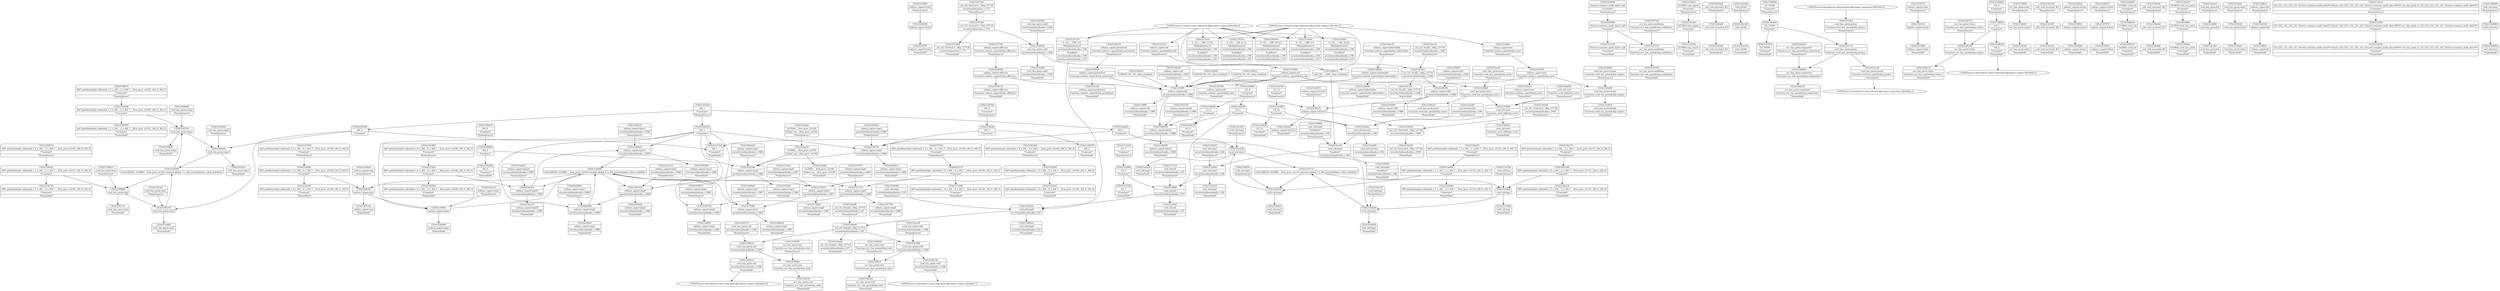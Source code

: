 digraph {
	CE0x5142590 [shape=record,shape=Mrecord,label="{CE0x5142590|selinux_capset:if.end}"]
	CE0x5168b70 [shape=record,shape=Mrecord,label="{CE0x5168b70|i64*_getelementptr_inbounds_(_2_x_i64_,_2_x_i64_*___llvm_gcov_ctr141,_i64_0,_i64_1)|*Constant*|*SummSource*}"]
	CE0x5167090 [shape=record,shape=Mrecord,label="{CE0x5167090|%struct.common_audit_data*_null|*Constant*|*SummSource*}"]
	CE0x5153220 [shape=record,shape=Mrecord,label="{CE0x5153220|i32_1|*Constant*|*SummSource*}"]
	CE0x5144c50 [shape=record,shape=Mrecord,label="{CE0x5144c50|i32_0|*Constant*|*SummSink*}"]
	CE0x516b840 [shape=record,shape=Mrecord,label="{CE0x516b840|i32_0|*Constant*}"]
	CE0x5140d10 [shape=record,shape=Mrecord,label="{CE0x5140d10|i64_0|*Constant*|*SummSource*}"]
	CE0x5152620 [shape=record,shape=Mrecord,label="{CE0x5152620|GLOBAL:cap_capset|*Constant*|*SummSink*}"]
	CE0x5166040 [shape=record,shape=Mrecord,label="{CE0x5166040|selinux_capset:effective|Function::selinux_capset&Arg::effective::}"]
	CE0x515ec00 [shape=record,shape=Mrecord,label="{CE0x515ec00|cred_has_perm:actor|Function::cred_has_perm&Arg::actor::|*SummSource*}"]
	"CONST[source:0(mediator),value:2(dynamic)][purpose:{object}][SnkIdx:1]"
	CE0x51663a0 [shape=record,shape=Mrecord,label="{CE0x51663a0|_call_void_mcount()_#3|*SummSource*}"]
	CE0x516a140 [shape=record,shape=Mrecord,label="{CE0x516a140|cred_sid:bb}"]
	CE0x51614a0 [shape=record,shape=Mrecord,label="{CE0x51614a0|selinux_capset:tmp4|security/selinux/hooks.c,1986|*SummSink*}"]
	CE0x5169e90 [shape=record,shape=Mrecord,label="{CE0x5169e90|i32_16384|*Constant*|*SummSource*}"]
	CE0x5145430 [shape=record,shape=Mrecord,label="{CE0x5145430|selinux_capset:entry}"]
	CE0x5168a10 [shape=record,shape=Mrecord,label="{CE0x5168a10|128:_i8*,_:_CRE:_elem_0:default:}"]
	CE0x5149000 [shape=record,shape=Mrecord,label="{CE0x5149000|%struct.common_audit_data*_null|*Constant*}"]
	CE0x70b3a50 [shape=record,shape=Mrecord,label="{CE0x70b3a50|selinux_capset:tmp3|security/selinux/hooks.c,1986|*SummSource*}"]
	CE0x5138cb0 [shape=record,shape=Mrecord,label="{CE0x5138cb0|i64_2|*Constant*}"]
	CE0x5166e50 [shape=record,shape=Mrecord,label="{CE0x5166e50|avc_has_perm:requested|Function::avc_has_perm&Arg::requested::|*SummSink*}"]
	CE0x5161cf0 [shape=record,shape=Mrecord,label="{CE0x5161cf0|_ret_i32_%call2,_!dbg_!27719|security/selinux/hooks.c,1508|*SummSink*}"]
	CE0x5147100 [shape=record,shape=Mrecord,label="{CE0x5147100|selinux_capset:effective|Function::selinux_capset&Arg::effective::|*SummSource*}"]
	CE0x514a5e0 [shape=record,shape=Mrecord,label="{CE0x514a5e0|selinux_capset:tmp11|security/selinux/hooks.c,1990}"]
	CE0x514a0c0 [shape=record,shape=Mrecord,label="{CE0x514a0c0|i32_16384|*Constant*}"]
	CE0x51451d0 [shape=record,shape=Mrecord,label="{CE0x51451d0|selinux_capset:tmp|*SummSink*}"]
	CE0x5144230 [shape=record,shape=Mrecord,label="{CE0x5144230|selinux_capset:tmp1|*SummSource*}"]
	CE0x514ccd0 [shape=record,shape=Mrecord,label="{CE0x514ccd0|cred_has_perm:call1|security/selinux/hooks.c,1506|*SummSource*}"]
	CE0x5169710 [shape=record,shape=Mrecord,label="{CE0x5169710|selinux_capset:effective|Function::selinux_capset&Arg::effective::|*SummSink*}"]
	CE0x5146760 [shape=record,shape=Mrecord,label="{CE0x5146760|i64_2|*Constant*|*SummSource*}"]
	CE0x5149210 [shape=record,shape=Mrecord,label="{CE0x5149210|avc_has_perm:tclass|Function::avc_has_perm&Arg::tclass::|*SummSink*}"]
	CE0x5185170 [shape=record,shape=Mrecord,label="{CE0x5185170|cred_has_perm:tmp|*SummSink*}"]
	CE0x5149460 [shape=record,shape=Mrecord,label="{CE0x5149460|avc_has_perm:requested|Function::avc_has_perm&Arg::requested::}"]
	CE0x515d760 [shape=record,shape=Mrecord,label="{CE0x515d760|avc_has_perm:entry|*SummSink*}"]
	CE0x5146970 [shape=record,shape=Mrecord,label="{CE0x5146970|i64_2|*Constant*|*SummSink*}"]
	CE0x514ea90 [shape=record,shape=Mrecord,label="{CE0x514ea90|cred_sid:security|security/selinux/hooks.c,196|*SummSource*}"]
	CE0x5152e20 [shape=record,shape=Mrecord,label="{CE0x5152e20|cred_sid:tmp5|security/selinux/hooks.c,196|*SummSink*}"]
	CE0x5167250 [shape=record,shape=Mrecord,label="{CE0x5167250|avc_has_perm:auditdata|Function::avc_has_perm&Arg::auditdata::|*SummSink*}"]
	CE0x5164b80 [shape=record,shape=Mrecord,label="{CE0x5164b80|cred_has_perm:tmp2|*SummSource*}"]
	CE0x514c580 [shape=record,shape=Mrecord,label="{CE0x514c580|_call_void_mcount()_#3}"]
	CE0x5157fa0 [shape=record,shape=Mrecord,label="{CE0x5157fa0|i64*_getelementptr_inbounds_(_6_x_i64_,_6_x_i64_*___llvm_gcov_ctr140,_i64_0,_i64_5)|*Constant*}"]
	CE0x514a3e0 [shape=record,shape=Mrecord,label="{CE0x514a3e0|selinux_capset:tmp10|security/selinux/hooks.c,1990}"]
	CE0x514bf50 [shape=record,shape=Mrecord,label="{CE0x514bf50|cred_sid:tmp2|*SummSource*}"]
	CE0x5145bb0 [shape=record,shape=Mrecord,label="{CE0x5145bb0|selinux_capset:return|*SummSink*}"]
	CE0x515cdd0 [shape=record,shape=Mrecord,label="{CE0x515cdd0|cred_has_perm:call2|security/selinux/hooks.c,1508|*SummSink*}"]
	CE0x5185200 [shape=record,shape=Mrecord,label="{CE0x5185200|i64_1|*Constant*}"]
	CE0x51471b0 [shape=record,shape=Mrecord,label="{CE0x51471b0|i64_1|*Constant*|*SummSink*}"]
	CE0x5155080 [shape=record,shape=Mrecord,label="{CE0x5155080|cred_sid:cred|Function::cred_sid&Arg::cred::}"]
	CE0x514e490 [shape=record,shape=Mrecord,label="{CE0x514e490|i32_22|*Constant*}"]
	CE0x514e3a0 [shape=record,shape=Mrecord,label="{CE0x514e3a0|_call_void_mcount()_#3|*SummSink*}"]
	CE0x514ba50 [shape=record,shape=Mrecord,label="{CE0x514ba50|i64*_getelementptr_inbounds_(_2_x_i64_,_2_x_i64_*___llvm_gcov_ctr131,_i64_0,_i64_1)|*Constant*|*SummSource*}"]
	CE0x5164c60 [shape=record,shape=Mrecord,label="{CE0x5164c60|cred_has_perm:tmp3}"]
	CE0x5145e70 [shape=record,shape=Mrecord,label="{CE0x5145e70|selinux_capset:permitted|Function::selinux_capset&Arg::permitted::|*SummSource*}"]
	CE0x5149db0 [shape=record,shape=Mrecord,label="{CE0x5149db0|cred_has_perm:actor|Function::cred_has_perm&Arg::actor::}"]
	CE0x515e780 [shape=record,shape=Mrecord,label="{CE0x515e780|cred_sid:tmp|*SummSource*}"]
	CE0x516b480 [shape=record,shape=Mrecord,label="{CE0x516b480|cred_sid:tmp6|security/selinux/hooks.c,197|*SummSource*}"]
	CE0x5152b60 [shape=record,shape=Mrecord,label="{CE0x5152b60|cred_sid:tmp5|security/selinux/hooks.c,196}"]
	CE0x51852e0 [shape=record,shape=Mrecord,label="{CE0x51852e0|cred_has_perm:tmp1|*SummSource*}"]
	CE0x5144f10 [shape=record,shape=Mrecord,label="{CE0x5144f10|selinux_capset:if.then|*SummSink*}"]
	CE0x5149170 [shape=record,shape=Mrecord,label="{CE0x5149170|avc_has_perm:tclass|Function::avc_has_perm&Arg::tclass::|*SummSource*}"]
	CE0x5166500 [shape=record,shape=Mrecord,label="{CE0x5166500|selinux_capset:tobool|security/selinux/hooks.c,1986}"]
	CE0x5147050 [shape=record,shape=Mrecord,label="{CE0x5147050|i64*_getelementptr_inbounds_(_6_x_i64_,_6_x_i64_*___llvm_gcov_ctr140,_i64_0,_i64_0)|*Constant*|*SummSource*}"]
	CE0x515d6f0 [shape=record,shape=Mrecord,label="{CE0x515d6f0|avc_has_perm:entry|*SummSource*}"]
	CE0x5144ba0 [shape=record,shape=Mrecord,label="{CE0x5144ba0|selinux_capset:tmp|*SummSource*}"]
	CE0x51608b0 [shape=record,shape=Mrecord,label="{CE0x51608b0|i64_0|*Constant*}"]
	CE0x5147870 [shape=record,shape=Mrecord,label="{CE0x5147870|selinux_capset:tmp8|security/selinux/hooks.c,1989|*SummSource*}"]
	CE0x5141cb0 [shape=record,shape=Mrecord,label="{CE0x5141cb0|selinux_capset:permitted|Function::selinux_capset&Arg::permitted::|*SummSink*}"]
	CE0x5160e50 [shape=record,shape=Mrecord,label="{CE0x5160e50|cred_has_perm:call|security/selinux/hooks.c,1506}"]
	CE0x516a340 [shape=record,shape=Mrecord,label="{CE0x516a340|cred_sid:bb|*SummSource*}"]
	CE0x516ac20 [shape=record,shape=Mrecord,label="{CE0x516ac20|cred_sid:tmp1|*SummSource*}"]
	CE0x516b620 [shape=record,shape=Mrecord,label="{CE0x516b620|cred_sid:tmp6|security/selinux/hooks.c,197|*SummSink*}"]
	CE0x514d050 [shape=record,shape=Mrecord,label="{CE0x514d050|cred_has_perm:call2|security/selinux/hooks.c,1508}"]
	CE0x5166450 [shape=record,shape=Mrecord,label="{CE0x5166450|i64_1|*Constant*}"]
	CE0x51644d0 [shape=record,shape=Mrecord,label="{CE0x51644d0|GLOBAL:cred_sid|*Constant*}"]
	CE0x514bee0 [shape=record,shape=Mrecord,label="{CE0x514bee0|cred_sid:tmp2}"]
	CE0x51458f0 [shape=record,shape=Mrecord,label="{CE0x51458f0|selinux_capset:call|security/selinux/hooks.c,1984}"]
	CE0x4a31130 [shape=record,shape=Mrecord,label="{CE0x4a31130|i64*_getelementptr_inbounds_(_6_x_i64_,_6_x_i64_*___llvm_gcov_ctr140,_i64_0,_i64_3)|*Constant*}"]
	CE0x5167a00 [shape=record,shape=Mrecord,label="{CE0x5167a00|i64*_getelementptr_inbounds_(_2_x_i64_,_2_x_i64_*___llvm_gcov_ctr131,_i64_0,_i64_0)|*Constant*}"]
	CE0x5144910 [shape=record,shape=Mrecord,label="{CE0x5144910|selinux_capset:if.then|*SummSource*}"]
	CE0x515f6e0 [shape=record,shape=Mrecord,label="{CE0x515f6e0|GLOBAL:cap_capset|*Constant*|*SummSource*}"]
	CE0x5150720 [shape=record,shape=Mrecord,label="{CE0x5150720|i64*_getelementptr_inbounds_(_2_x_i64_,_2_x_i64_*___llvm_gcov_ctr141,_i64_0,_i64_0)|*Constant*|*SummSink*}"]
	CE0x5153be0 [shape=record,shape=Mrecord,label="{CE0x5153be0|4:_i32,_:_CRE_0,4_|*MultipleSource*|security/selinux/hooks.c,196|*LoadInst*|security/selinux/hooks.c,196|security/selinux/hooks.c,197}"]
	CE0x5167100 [shape=record,shape=Mrecord,label="{CE0x5167100|%struct.common_audit_data*_null|*Constant*|*SummSink*}"]
	CE0x5160ae0 [shape=record,shape=Mrecord,label="{CE0x5160ae0|_call_void_mcount()_#3}"]
	CE0x514bb80 [shape=record,shape=Mrecord,label="{CE0x514bb80|i64*_getelementptr_inbounds_(_2_x_i64_,_2_x_i64_*___llvm_gcov_ctr131,_i64_0,_i64_1)|*Constant*|*SummSink*}"]
	CE0x517ad60 [shape=record,shape=Mrecord,label="{CE0x517ad60|cred_has_perm:tmp1|*SummSink*}"]
	CE0x5150a60 [shape=record,shape=Mrecord,label="{CE0x5150a60|GLOBAL:cred_has_perm|*Constant*|*SummSource*}"]
	CE0x5166ce0 [shape=record,shape=Mrecord,label="{CE0x5166ce0|avc_has_perm:requested|Function::avc_has_perm&Arg::requested::|*SummSource*}"]
	CE0x5168f50 [shape=record,shape=Mrecord,label="{CE0x5168f50|selinux_capset:tmp9|security/selinux/hooks.c,1989|*SummSink*}"]
	CE0x51523c0 [shape=record,shape=Mrecord,label="{CE0x51523c0|selinux_capset:old|Function::selinux_capset&Arg::old::|*SummSource*}"]
	CE0x5145120 [shape=record,shape=Mrecord,label="{CE0x5145120|selinux_capset:tobool|security/selinux/hooks.c,1986|*SummSource*}"]
	CE0x516afa0 [shape=record,shape=Mrecord,label="{CE0x516afa0|4:_i32,_:_CRE_16,20_|*MultipleSource*|security/selinux/hooks.c,196|*LoadInst*|security/selinux/hooks.c,196|security/selinux/hooks.c,197}"]
	CE0x5139660 [shape=record,shape=Mrecord,label="{CE0x5139660|selinux_capset:tmp1}"]
	CE0x5148bc0 [shape=record,shape=Mrecord,label="{CE0x5148bc0|i16_2|*Constant*}"]
	CE0x5164760 [shape=record,shape=Mrecord,label="{CE0x5164760|GLOBAL:cred_sid|*Constant*|*SummSink*}"]
	CE0x5145b00 [shape=record,shape=Mrecord,label="{CE0x5145b00|COLLAPSED:_GCMRE___llvm_gcov_ctr140_internal_global_6_x_i64_zeroinitializer:_elem_0:default:}"]
	CE0x5139150 [shape=record,shape=Mrecord,label="{CE0x5139150|selinux_capset:tmp2|security/selinux/hooks.c,1986}"]
	CE0x51456e0 [shape=record,shape=Mrecord,label="{CE0x51456e0|selinux_capset:return|*SummSource*}"]
	CE0x514fb60 [shape=record,shape=Mrecord,label="{CE0x514fb60|avc_has_perm:ssid|Function::avc_has_perm&Arg::ssid::|*SummSource*}"]
	CE0x51625d0 [shape=record,shape=Mrecord,label="{CE0x51625d0|selinux_capset:tmp3|security/selinux/hooks.c,1986}"]
	CE0x5139200 [shape=record,shape=Mrecord,label="{CE0x5139200|selinux_capset:tobool|security/selinux/hooks.c,1986|*SummSink*}"]
	CE0x514cdd0 [shape=record,shape=Mrecord,label="{CE0x514cdd0|cred_has_perm:call1|security/selinux/hooks.c,1506}"]
	CE0x514d3b0 [shape=record,shape=Mrecord,label="{CE0x514d3b0|cred_has_perm:call2|security/selinux/hooks.c,1508|*SummSource*}"]
	CE0x514a4e0 [shape=record,shape=Mrecord,label="{CE0x514a4e0|selinux_capset:tmp10|security/selinux/hooks.c,1990|*SummSource*}"]
	CE0x515f770 [shape=record,shape=Mrecord,label="{CE0x515f770|selinux_capset:entry|*SummSource*}"]
	CE0x51673d0 [shape=record,shape=Mrecord,label="{CE0x51673d0|_ret_i32_%retval.0,_!dbg_!27728|security/selinux/avc.c,775}"]
	CE0x5144a50 [shape=record,shape=Mrecord,label="{CE0x5144a50|VOIDTB_TE:_CE:_elem_0:default:}"]
	CE0x5160c90 [shape=record,shape=Mrecord,label="{CE0x5160c90|_call_void_mcount()_#3|*SummSource*}"]
	CE0x5147cc0 [shape=record,shape=Mrecord,label="{CE0x5147cc0|cred_has_perm:perms|Function::cred_has_perm&Arg::perms::}"]
	CE0x514eba0 [shape=record,shape=Mrecord,label="{CE0x514eba0|cred_sid:security|security/selinux/hooks.c,196}"]
	CE0x51620b0 [shape=record,shape=Mrecord,label="{CE0x51620b0|i64*_getelementptr_inbounds_(_6_x_i64_,_6_x_i64_*___llvm_gcov_ctr140,_i64_0,_i64_5)|*Constant*|*SummSink*}"]
	CE0x514c2d0 [shape=record,shape=Mrecord,label="{CE0x514c2d0|cred_sid:tmp3}"]
	CE0x5176f00 [shape=record,shape=Mrecord,label="{CE0x5176f00|cred_sid:sid|security/selinux/hooks.c,197}"]
	CE0x5146ef0 [shape=record,shape=Mrecord,label="{CE0x5146ef0|selinux_capset:tmp}"]
	CE0x51619c0 [shape=record,shape=Mrecord,label="{CE0x51619c0|cred_has_perm:perms|Function::cred_has_perm&Arg::perms::|*SummSource*}"]
	CE0x514ac30 [shape=record,shape=Mrecord,label="{CE0x514ac30|GLOBAL:__llvm_gcov_ctr140|Global_var:__llvm_gcov_ctr140}"]
	CE0x516ab40 [shape=record,shape=Mrecord,label="{CE0x516ab40|i64_1|*Constant*}"]
	CE0x514e0e0 [shape=record,shape=Mrecord,label="{CE0x514e0e0|cred_has_perm:bb|*SummSource*}"]
	CE0x51675e0 [shape=record,shape=Mrecord,label="{CE0x51675e0|avc_has_perm:auditdata|Function::avc_has_perm&Arg::auditdata::|*SummSource*}"]
	CE0x5182d50 [shape=record,shape=Mrecord,label="{CE0x5182d50|i64*_getelementptr_inbounds_(_6_x_i64_,_6_x_i64_*___llvm_gcov_ctr140,_i64_0,_i64_4)|*Constant*}"]
	CE0x516b2e0 [shape=record,shape=Mrecord,label="{CE0x516b2e0|cred_sid:tmp6|security/selinux/hooks.c,197}"]
	CE0x517f900 [shape=record,shape=Mrecord,label="{CE0x517f900|selinux_capset:tmp7|security/selinux/hooks.c,1987}"]
	CE0x5167570 [shape=record,shape=Mrecord,label="{CE0x5167570|avc_has_perm:auditdata|Function::avc_has_perm&Arg::auditdata::}"]
	CE0x515eb20 [shape=record,shape=Mrecord,label="{CE0x515eb20|cred_has_perm:entry|*SummSink*}"]
	CE0x514a370 [shape=record,shape=Mrecord,label="{CE0x514a370|selinux_capset:tmp10|security/selinux/hooks.c,1990|*SummSink*}"]
	CE0x515d460 [shape=record,shape=Mrecord,label="{CE0x515d460|avc_has_perm:entry}"]
	CE0x5164f20 [shape=record,shape=Mrecord,label="{CE0x5164f20|selinux_capset:call1|security/selinux/hooks.c,1989|*SummSource*}"]
	CE0x5160d90 [shape=record,shape=Mrecord,label="{CE0x5160d90|_call_void_mcount()_#3|*SummSink*}"]
	CE0x5156620 [shape=record,shape=Mrecord,label="{CE0x5156620|cred_has_perm:tmp|*SummSource*}"]
	CE0x5148a50 [shape=record,shape=Mrecord,label="{CE0x5148a50|avc_has_perm:tsid|Function::avc_has_perm&Arg::tsid::|*SummSink*}"]
	CE0x5147470 [shape=record,shape=Mrecord,label="{CE0x5147470|selinux_capset:if.then}"]
	CE0x5161c10 [shape=record,shape=Mrecord,label="{CE0x5161c10|_ret_i32_%call2,_!dbg_!27719|security/selinux/hooks.c,1508|*SummSource*}"]
	CE0x51452f0 [shape=record,shape=Mrecord,label="{CE0x51452f0|i64*_getelementptr_inbounds_(_6_x_i64_,_6_x_i64_*___llvm_gcov_ctr140,_i64_0,_i64_0)|*Constant*|*SummSink*}"]
	CE0x5179790 [shape=record,shape=Mrecord,label="{CE0x5179790|4:_i32,_:_CRE_8,12_|*MultipleSource*|security/selinux/hooks.c,196|*LoadInst*|security/selinux/hooks.c,196|security/selinux/hooks.c,197}"]
	CE0x5164370 [shape=record,shape=Mrecord,label="{CE0x5164370|cred_has_perm:call|security/selinux/hooks.c,1506|*SummSource*}"]
	CE0x514b930 [shape=record,shape=Mrecord,label="{CE0x514b930|cred_sid:tmp1|*SummSink*}"]
	"CONST[source:1(input),value:2(dynamic)][purpose:{subject}][SrcIdx:4]"
	CE0x5146fa0 [shape=record,shape=Mrecord,label="{CE0x5146fa0|selinux_capset:bb|*SummSink*}"]
	CE0x5146e40 [shape=record,shape=Mrecord,label="{CE0x5146e40|selinux_capset:call|security/selinux/hooks.c,1984|*SummSource*}"]
	CE0x5167820 [shape=record,shape=Mrecord,label="{CE0x5167820|_ret_i32_%retval.0,_!dbg_!27728|security/selinux/avc.c,775|*SummSink*}"]
	CE0x514ecd0 [shape=record,shape=Mrecord,label="{CE0x514ecd0|cred_sid:tmp4|*LoadInst*|security/selinux/hooks.c,196}"]
	CE0x514f200 [shape=record,shape=Mrecord,label="{CE0x514f200|cred_sid:tmp4|*LoadInst*|security/selinux/hooks.c,196|*SummSink*}"]
	CE0x516b920 [shape=record,shape=Mrecord,label="{CE0x516b920|cred_sid:cred|Function::cred_sid&Arg::cred::|*SummSource*}"]
	CE0x514b170 [shape=record,shape=Mrecord,label="{CE0x514b170|i64*_getelementptr_inbounds_(_2_x_i64_,_2_x_i64_*___llvm_gcov_ctr131,_i64_0,_i64_0)|*Constant*|*SummSource*}"]
	CE0x514bfc0 [shape=record,shape=Mrecord,label="{CE0x514bfc0|cred_sid:tmp2|*SummSink*}"]
	CE0x5163470 [shape=record,shape=Mrecord,label="{CE0x5163470|selinux_capset:retval.0|*SummSource*}"]
	CE0x5184010 [shape=record,shape=Mrecord,label="{CE0x5184010|i64*_getelementptr_inbounds_(_2_x_i64_,_2_x_i64_*___llvm_gcov_ctr141,_i64_0,_i64_0)|*Constant*|*SummSource*}"]
	CE0x514e780 [shape=record,shape=Mrecord,label="{CE0x514e780|i32_22|*Constant*|*SummSource*}"]
	CE0x5154230 [shape=record,shape=Mrecord,label="{CE0x5154230|_ret_i32_%retval.0,_!dbg_!27726|security/selinux/hooks.c,1990|*SummSink*}"]
	CE0x5157290 [shape=record,shape=Mrecord,label="{CE0x5157290|cred_sid:tmp|*SummSink*}"]
	CE0x51440d0 [shape=record,shape=Mrecord,label="{CE0x51440d0|selinux_capset:inheritable|Function::selinux_capset&Arg::inheritable::|*SummSink*}"]
	CE0x514fc00 [shape=record,shape=Mrecord,label="{CE0x514fc00|avc_has_perm:ssid|Function::avc_has_perm&Arg::ssid::|*SummSink*}"]
	CE0x516b140 [shape=record,shape=Mrecord,label="{CE0x516b140|4:_i32,_:_CRE_20,24_|*MultipleSource*|security/selinux/hooks.c,196|*LoadInst*|security/selinux/hooks.c,196|security/selinux/hooks.c,197}"]
	CE0x517d4e0 [shape=record,shape=Mrecord,label="{CE0x517d4e0|selinux_capset:tmp6|security/selinux/hooks.c,1987|*SummSink*}"]
	CE0x515d2f0 [shape=record,shape=Mrecord,label="{CE0x515d2f0|i32_(i32,_i32,_i16,_i32,_%struct.common_audit_data*)*_bitcast_(i32_(i32,_i32,_i16,_i32,_%struct.common_audit_data.495*)*_avc_has_perm_to_i32_(i32,_i32,_i16,_i32,_%struct.common_audit_data*)*)|*Constant*|*SummSink*}"]
	CE0x5153420 [shape=record,shape=Mrecord,label="{CE0x5153420|cred_sid:sid|security/selinux/hooks.c,197|*SummSink*}"]
	CE0x514df60 [shape=record,shape=Mrecord,label="{CE0x514df60|cred_has_perm:bb}"]
	CE0x51609c0 [shape=record,shape=Mrecord,label="{CE0x51609c0|selinux_capset:tmp2|security/selinux/hooks.c,1986|*SummSink*}"]
	CE0x51648d0 [shape=record,shape=Mrecord,label="{CE0x51648d0|cred_sid:entry|*SummSource*}"]
	CE0x5163090 [shape=record,shape=Mrecord,label="{CE0x5163090|selinux_capset:entry|*SummSink*}"]
	CE0x5162db0 [shape=record,shape=Mrecord,label="{CE0x5162db0|cred_has_perm:tmp3|*SummSource*}"]
	CE0x5149e90 [shape=record,shape=Mrecord,label="{CE0x5149e90|cred_has_perm:target|Function::cred_has_perm&Arg::target::}"]
	CE0x51809a0 [shape=record,shape=Mrecord,label="{CE0x51809a0|selinux_capset:tmp7|security/selinux/hooks.c,1987|*SummSource*}"]
	CE0x5148920 [shape=record,shape=Mrecord,label="{CE0x5148920|avc_has_perm:tsid|Function::avc_has_perm&Arg::tsid::|*SummSource*}"]
	CE0x514d130 [shape=record,shape=Mrecord,label="{CE0x514d130|cred_has_perm:call1|security/selinux/hooks.c,1506|*SummSink*}"]
	CE0x5162ae0 [shape=record,shape=Mrecord,label="{CE0x5162ae0|selinux_capset:retval.0|*SummSink*}"]
	CE0x5161f00 [shape=record,shape=Mrecord,label="{CE0x5161f00|i64*_getelementptr_inbounds_(_6_x_i64_,_6_x_i64_*___llvm_gcov_ctr140,_i64_0,_i64_5)|*Constant*|*SummSource*}"]
	CE0x5149100 [shape=record,shape=Mrecord,label="{CE0x5149100|avc_has_perm:tclass|Function::avc_has_perm&Arg::tclass::}"]
	CE0x5161430 [shape=record,shape=Mrecord,label="{CE0x5161430|selinux_capset:tmp4|security/selinux/hooks.c,1986}"]
	CE0x5169410 [shape=record,shape=Mrecord,label="{CE0x5169410|selinux_capset:tmp11|security/selinux/hooks.c,1990|*SummSource*}"]
	CE0x6ded6f0 [shape=record,shape=Mrecord,label="{CE0x6ded6f0|selinux_capset:tmp5|security/selinux/hooks.c,1986}"]
	CE0x51581e0 [shape=record,shape=Mrecord,label="{CE0x51581e0|selinux_capset:retval.0}"]
	CE0x51565b0 [shape=record,shape=Mrecord,label="{CE0x51565b0|COLLAPSED:_GCMRE___llvm_gcov_ctr141_internal_global_2_x_i64_zeroinitializer:_elem_0:default:}"]
	CE0x5145630 [shape=record,shape=Mrecord,label="{CE0x5145630|selinux_capset:permitted|Function::selinux_capset&Arg::permitted::}"]
	CE0x516a550 [shape=record,shape=Mrecord,label="{CE0x516a550|cred_sid:bb|*SummSink*}"]
	CE0x514f400 [shape=record,shape=Mrecord,label="{CE0x514f400|VOIDTB_TE:_CE:_elem_0:default:}"]
	CE0x51677b0 [shape=record,shape=Mrecord,label="{CE0x51677b0|_ret_i32_%retval.0,_!dbg_!27728|security/selinux/avc.c,775|*SummSource*}"]
	CE0x514f080 [shape=record,shape=Mrecord,label="{CE0x514f080|cred_sid:tmp4|*LoadInst*|security/selinux/hooks.c,196|*SummSource*}"]
	"CONST[source:0(mediator),value:2(dynamic)][purpose:{object}][SnkIdx:2]"
	CE0x51445a0 [shape=record,shape=Mrecord,label="{CE0x51445a0|_call_void_mcount()_#3|*SummSink*}"]
	CE0x514cba0 [shape=record,shape=Mrecord,label="{CE0x514cba0|_ret_i32_%tmp6,_!dbg_!27716|security/selinux/hooks.c,197|*SummSink*}"]
	CE0x5140d80 [shape=record,shape=Mrecord,label="{CE0x5140d80|i64_0|*Constant*|*SummSink*}"]
	CE0x517d470 [shape=record,shape=Mrecord,label="{CE0x517d470|selinux_capset:tmp6|security/selinux/hooks.c,1987}"]
	CE0x514b330 [shape=record,shape=Mrecord,label="{CE0x514b330|i64*_getelementptr_inbounds_(_2_x_i64_,_2_x_i64_*___llvm_gcov_ctr131,_i64_0,_i64_0)|*Constant*|*SummSink*}"]
	CE0x514fcc0 [shape=record,shape=Mrecord,label="{CE0x514fcc0|avc_has_perm:tsid|Function::avc_has_perm&Arg::tsid::}"]
	CE0x51453a0 [shape=record,shape=Mrecord,label="{CE0x51453a0|GLOBAL:cap_capset|*Constant*}"]
	CE0x5166870 [shape=record,shape=Mrecord,label="{CE0x5166870|selinux_capset:tmp9|security/selinux/hooks.c,1989|*SummSource*}"]
	CE0x5143f70 [shape=record,shape=Mrecord,label="{CE0x5143f70|selinux_capset:if.end|*SummSink*}"]
	CE0x5150b40 [shape=record,shape=Mrecord,label="{CE0x5150b40|GLOBAL:cred_has_perm|*Constant*|*SummSink*}"]
	CE0x5146340 [shape=record,shape=Mrecord,label="{CE0x5146340|selinux_capset:bb}"]
	CE0x516b8b0 [shape=record,shape=Mrecord,label="{CE0x516b8b0|i32_0|*Constant*|*SummSource*}"]
	CE0x4a30fe0 [shape=record,shape=Mrecord,label="{CE0x4a30fe0|selinux_capset:tmp5|security/selinux/hooks.c,1986|*SummSink*}"]
	CE0x5180b10 [shape=record,shape=Mrecord,label="{CE0x5180b10|selinux_capset:tmp7|security/selinux/hooks.c,1987|*SummSink*}"]
	CE0x516ba90 [shape=record,shape=Mrecord,label="{CE0x516ba90|_ret_i32_%tmp6,_!dbg_!27716|security/selinux/hooks.c,197}"]
	CE0x5145a50 [shape=record,shape=Mrecord,label="{CE0x5145a50|i64_1|*Constant*|*SummSource*}"]
	CE0x516c2b0 [shape=record,shape=Mrecord,label="{CE0x516c2b0|cred_has_perm:bb|*SummSink*}"]
	CE0x5147b50 [shape=record,shape=Mrecord,label="{CE0x5147b50|i32_16384|*Constant*|*SummSink*}"]
	CE0x515d1c0 [shape=record,shape=Mrecord,label="{CE0x515d1c0|i32_(i32,_i32,_i16,_i32,_%struct.common_audit_data*)*_bitcast_(i32_(i32,_i32,_i16,_i32,_%struct.common_audit_data.495*)*_avc_has_perm_to_i32_(i32,_i32,_i16,_i32,_%struct.common_audit_data*)*)|*Constant*|*SummSource*}"]
	CE0x5153c50 [shape=record,shape=Mrecord,label="{CE0x5153c50|4:_i32,_:_CRE_4,8_|*MultipleSource*|security/selinux/hooks.c,196|*LoadInst*|security/selinux/hooks.c,196|security/selinux/hooks.c,197}"]
	CE0x514c4c0 [shape=record,shape=Mrecord,label="{CE0x514c4c0|cred_sid:tmp3|*SummSink*}"]
	CE0x516abb0 [shape=record,shape=Mrecord,label="{CE0x516abb0|cred_sid:tmp1}"]
	CE0x5152d10 [shape=record,shape=Mrecord,label="{CE0x5152d10|cred_sid:tmp5|security/selinux/hooks.c,196|*SummSource*}"]
	CE0x515e710 [shape=record,shape=Mrecord,label="{CE0x515e710|COLLAPSED:_GCMRE___llvm_gcov_ctr131_internal_global_2_x_i64_zeroinitializer:_elem_0:default:}"]
	CE0x5145c60 [shape=record,shape=Mrecord,label="{CE0x5145c60|selinux_capset:tmp3|security/selinux/hooks.c,1986|*SummSink*}"]
	CE0x514e820 [shape=record,shape=Mrecord,label="{CE0x514e820|i32_22|*Constant*|*SummSink*}"]
	CE0x5179e10 [shape=record,shape=Mrecord,label="{CE0x5179e10|4:_i32,_:_CRE_12,16_|*MultipleSource*|security/selinux/hooks.c,196|*LoadInst*|security/selinux/hooks.c,196|security/selinux/hooks.c,197}"]
	"CONST[source:0(mediator),value:2(dynamic)][purpose:{subject}][SnkIdx:0]"
	CE0x514eb00 [shape=record,shape=Mrecord,label="{CE0x514eb00|i32_0|*Constant*}"]
	CE0x5164990 [shape=record,shape=Mrecord,label="{CE0x5164990|cred_sid:entry|*SummSink*}"]
	CE0x5166740 [shape=record,shape=Mrecord,label="{CE0x5166740|selinux_capset:tmp9|security/selinux/hooks.c,1989}"]
	CE0x5164bf0 [shape=record,shape=Mrecord,label="{CE0x5164bf0|cred_has_perm:tmp2|*SummSink*}"]
	CE0x514ed40 [shape=record,shape=Mrecord,label="{CE0x514ed40|cred_sid:security|security/selinux/hooks.c,196|*SummSink*}"]
	CE0x51520a0 [shape=record,shape=Mrecord,label="{CE0x51520a0|i64*_getelementptr_inbounds_(_6_x_i64_,_6_x_i64_*___llvm_gcov_ctr140,_i64_0,_i64_4)|*Constant*|*SummSink*}"]
	CE0x5147770 [shape=record,shape=Mrecord,label="{CE0x5147770|selinux_capset:tmp8|security/selinux/hooks.c,1989}"]
	"CONST[source:1(input),value:2(dynamic)][purpose:{object}][SrcIdx:2]"
	CE0x5152690 [shape=record,shape=Mrecord,label="{CE0x5152690|selinux_capset:old|Function::selinux_capset&Arg::old::}"]
	CE0x5164f90 [shape=record,shape=Mrecord,label="{CE0x5164f90|GLOBAL:cred_has_perm|*Constant*}"]
	CE0x5152f60 [shape=record,shape=Mrecord,label="{CE0x5152f60|i32_1|*Constant*}"]
	CE0x5142660 [shape=record,shape=Mrecord,label="{CE0x5142660|selinux_capset:if.end|*SummSource*}"]
	CE0x5149af0 [shape=record,shape=Mrecord,label="{CE0x5149af0|i64*_getelementptr_inbounds_(_6_x_i64_,_6_x_i64_*___llvm_gcov_ctr140,_i64_0,_i64_0)|*Constant*}"]
	CE0x5149f00 [shape=record,shape=Mrecord,label="{CE0x5149f00|cred_has_perm:target|Function::cred_has_perm&Arg::target::|*SummSource*}"]
	CE0x5164840 [shape=record,shape=Mrecord,label="{CE0x5164840|cred_sid:entry}"]
	CE0x514aca0 [shape=record,shape=Mrecord,label="{CE0x514aca0|GLOBAL:__llvm_gcov_ctr140|Global_var:__llvm_gcov_ctr140|*SummSource*}"]
	CE0x516bbf0 [shape=record,shape=Mrecord,label="{CE0x516bbf0|_ret_i32_%tmp6,_!dbg_!27716|security/selinux/hooks.c,197|*SummSource*}"]
	"CONST[source:0(mediator),value:0(static)][purpose:{operation}][SrcIdx:3]"
	CE0x5168ad0 [shape=record,shape=Mrecord,label="{CE0x5168ad0|i64*_getelementptr_inbounds_(_2_x_i64_,_2_x_i64_*___llvm_gcov_ctr141,_i64_0,_i64_1)|*Constant*}"]
	CE0x5165000 [shape=record,shape=Mrecord,label="{CE0x5165000|selinux_capset:call1|security/selinux/hooks.c,1989|*SummSink*}"]
	CE0x5149e20 [shape=record,shape=Mrecord,label="{CE0x5149e20|cred_has_perm:actor|Function::cred_has_perm&Arg::actor::|*SummSink*}"]
	CE0x517e5a0 [shape=record,shape=Mrecord,label="{CE0x517e5a0|selinux_capset:tmp6|security/selinux/hooks.c,1987|*SummSource*}"]
	CE0x5168d30 [shape=record,shape=Mrecord,label="{CE0x5168d30|i64*_getelementptr_inbounds_(_2_x_i64_,_2_x_i64_*___llvm_gcov_ctr141,_i64_0,_i64_1)|*Constant*|*SummSink*}"]
	CE0x5162fc0 [shape=record,shape=Mrecord,label="{CE0x5162fc0|cred_has_perm:tmp3|*SummSink*}"]
	CE0x51546b0 [shape=record,shape=Mrecord,label="{CE0x51546b0|selinux_capset:new|Function::selinux_capset&Arg::new::|*SummSource*}"]
	CE0x515e6a0 [shape=record,shape=Mrecord,label="{CE0x515e6a0|cred_sid:tmp}"]
	CE0x5146c30 [shape=record,shape=Mrecord,label="{CE0x5146c30|selinux_capset:inheritable|Function::selinux_capset&Arg::inheritable::|*SummSource*}"]
	CE0x515efd0 [shape=record,shape=Mrecord,label="{CE0x515efd0|GLOBAL:__llvm_gcov_ctr140|Global_var:__llvm_gcov_ctr140|*SummSink*}"]
	CE0x5150cb0 [shape=record,shape=Mrecord,label="{CE0x5150cb0|cred_has_perm:entry}"]
	CE0x5183fa0 [shape=record,shape=Mrecord,label="{CE0x5183fa0|i64*_getelementptr_inbounds_(_2_x_i64_,_2_x_i64_*___llvm_gcov_ctr141,_i64_0,_i64_0)|*Constant*}"]
	CE0x5153390 [shape=record,shape=Mrecord,label="{CE0x5153390|i32_1|*Constant*|*SummSink*}"]
	CE0x5160920 [shape=record,shape=Mrecord,label="{CE0x5160920|selinux_capset:tmp2|security/selinux/hooks.c,1986|*SummSource*}"]
	CE0x517d300 [shape=record,shape=Mrecord,label="{CE0x517d300|i64*_getelementptr_inbounds_(_6_x_i64_,_6_x_i64_*___llvm_gcov_ctr140,_i64_0,_i64_3)|*Constant*|*SummSink*}"]
	"CONST[source:0(mediator),value:0(static)][purpose:{operation}][SnkIdx:3]"
	CE0x51540a0 [shape=record,shape=Mrecord,label="{CE0x51540a0|_ret_i32_%retval.0,_!dbg_!27726|security/selinux/hooks.c,1990|*SummSource*}"]
	CE0x5185270 [shape=record,shape=Mrecord,label="{CE0x5185270|cred_has_perm:tmp1}"]
	CE0x5154030 [shape=record,shape=Mrecord,label="{CE0x5154030|_ret_i32_%retval.0,_!dbg_!27726|security/selinux/hooks.c,1990}"]
	CE0x5164680 [shape=record,shape=Mrecord,label="{CE0x5164680|GLOBAL:cred_sid|*Constant*|*SummSource*}"]
	CE0x67f7430 [shape=record,shape=Mrecord,label="{CE0x67f7430|i64*_getelementptr_inbounds_(_6_x_i64_,_6_x_i64_*___llvm_gcov_ctr140,_i64_0,_i64_3)|*Constant*|*SummSource*}"]
	CE0x514a050 [shape=record,shape=Mrecord,label="{CE0x514a050|cred_has_perm:target|Function::cred_has_perm&Arg::target::|*SummSink*}"]
	CE0x5148e90 [shape=record,shape=Mrecord,label="{CE0x5148e90|i16_2|*Constant*|*SummSink*}"]
	CE0x5146810 [shape=record,shape=Mrecord,label="{CE0x5146810|selinux_capset:bb|*SummSource*}"]
	CE0x5138ff0 [shape=record,shape=Mrecord,label="{CE0x5138ff0|selinux_capset:call|security/selinux/hooks.c,1984|*SummSink*}"]
	CE0x515cf40 [shape=record,shape=Mrecord,label="{CE0x515cf40|i32_(i32,_i32,_i16,_i32,_%struct.common_audit_data*)*_bitcast_(i32_(i32,_i32,_i16,_i32,_%struct.common_audit_data.495*)*_avc_has_perm_to_i32_(i32,_i32,_i16,_i32,_%struct.common_audit_data*)*)|*Constant*}"]
	CE0x5146ad0 [shape=record,shape=Mrecord,label="{CE0x5146ad0|_call_void_mcount()_#3}"]
	CE0x5144fc0 [shape=record,shape=Mrecord,label="{CE0x5144fc0|VOIDTB_TE:_CE:_elem_0:default:}"]
	CE0x5147700 [shape=record,shape=Mrecord,label="{CE0x5147700|selinux_capset:tmp8|security/selinux/hooks.c,1989|*SummSink*}"]
	CE0x5169580 [shape=record,shape=Mrecord,label="{CE0x5169580|selinux_capset:tmp11|security/selinux/hooks.c,1990|*SummSink*}"]
	CE0x51508b0 [shape=record,shape=Mrecord,label="{CE0x51508b0|cred_has_perm:tmp}"]
	CE0x5164410 [shape=record,shape=Mrecord,label="{CE0x5164410|cred_has_perm:call|security/selinux/hooks.c,1506|*SummSink*}"]
	CE0x514e330 [shape=record,shape=Mrecord,label="{CE0x514e330|_call_void_mcount()_#3|*SummSource*}"]
	CE0x5185350 [shape=record,shape=Mrecord,label="{CE0x5185350|cred_has_perm:tmp2}"]
	CE0x5169180 [shape=record,shape=Mrecord,label="{CE0x5169180|selinux_capset:call1|security/selinux/hooks.c,1989}"]
	CE0x5148d60 [shape=record,shape=Mrecord,label="{CE0x5148d60|i16_2|*Constant*|*SummSource*}"]
	CE0x51475d0 [shape=record,shape=Mrecord,label="{CE0x51475d0|selinux_capset:old|Function::selinux_capset&Arg::old::|*SummSink*}"]
	CE0x5161a30 [shape=record,shape=Mrecord,label="{CE0x5161a30|cred_has_perm:perms|Function::cred_has_perm&Arg::perms::|*SummSink*}"]
	CE0x5182dc0 [shape=record,shape=Mrecord,label="{CE0x5182dc0|i64*_getelementptr_inbounds_(_6_x_i64_,_6_x_i64_*___llvm_gcov_ctr140,_i64_0,_i64_4)|*Constant*|*SummSource*}"]
	CE0x5149d00 [shape=record,shape=Mrecord,label="{CE0x5149d00|selinux_capset:tmp1|*SummSink*}"]
	CE0x5138f40 [shape=record,shape=Mrecord,label="{CE0x5138f40|selinux_capset:return}"]
	CE0x5152a10 [shape=record,shape=Mrecord,label="{CE0x5152a10|selinux_capset:new|Function::selinux_capset&Arg::new::|*SummSink*}"]
	CE0x514c450 [shape=record,shape=Mrecord,label="{CE0x514c450|cred_sid:tmp3|*SummSource*}"]
	CE0x6ded680 [shape=record,shape=Mrecord,label="{CE0x6ded680|selinux_capset:tmp5|security/selinux/hooks.c,1986|*SummSource*}"]
	CE0x51773c0 [shape=record,shape=Mrecord,label="{CE0x51773c0|cred_sid:sid|security/selinux/hooks.c,197|*SummSource*}"]
	CE0x516b9c0 [shape=record,shape=Mrecord,label="{CE0x516b9c0|cred_sid:cred|Function::cred_sid&Arg::cred::|*SummSink*}"]
	CE0x5154760 [shape=record,shape=Mrecord,label="{CE0x5154760|selinux_capset:new|Function::selinux_capset&Arg::new::}"]
	CE0x514f940 [shape=record,shape=Mrecord,label="{CE0x514f940|avc_has_perm:ssid|Function::avc_has_perm&Arg::ssid::}"]
	CE0x51466b0 [shape=record,shape=Mrecord,label="{CE0x51466b0|selinux_capset:inheritable|Function::selinux_capset&Arg::inheritable::}"]
	CE0x514b6f0 [shape=record,shape=Mrecord,label="{CE0x514b6f0|i64*_getelementptr_inbounds_(_2_x_i64_,_2_x_i64_*___llvm_gcov_ctr131,_i64_0,_i64_1)|*Constant*}"]
	CE0x5161510 [shape=record,shape=Mrecord,label="{CE0x5161510|selinux_capset:tmp4|security/selinux/hooks.c,1986|*SummSource*}"]
	CE0x515eab0 [shape=record,shape=Mrecord,label="{CE0x515eab0|cred_has_perm:entry|*SummSource*}"]
	CE0x5147dc0 [shape=record,shape=Mrecord,label="{CE0x5147dc0|_ret_i32_%call2,_!dbg_!27719|security/selinux/hooks.c,1508}"]
	CE0x515e6a0 -> CE0x5157290
	CE0x517d470 -> CE0x517f900
	CE0x5153220 -> CE0x5152f60
	CE0x5145120 -> CE0x5166500
	CE0x5166500 -> CE0x5139150
	CE0x5152b60 -> CE0x5152e20
	"CONST[source:1(input),value:2(dynamic)][purpose:{subject}][SrcIdx:4]" -> CE0x516b140
	CE0x516ab40 -> CE0x514c2d0
	CE0x5160e50 -> CE0x5164410
	CE0x6ded680 -> CE0x6ded6f0
	CE0x5148920 -> CE0x514fcc0
	CE0x5169180 -> CE0x5165000
	CE0x51581e0 -> CE0x5154030
	"CONST[source:1(input),value:2(dynamic)][purpose:{object}][SrcIdx:2]" -> CE0x516b140
	CE0x70b3a50 -> CE0x51625d0
	CE0x5183fa0 -> CE0x51508b0
	CE0x514eb00 -> CE0x514eba0
	CE0x5142660 -> CE0x5142590
	CE0x5161430 -> CE0x6ded6f0
	CE0x5184010 -> CE0x5183fa0
	CE0x51675e0 -> CE0x5167570
	CE0x5144230 -> CE0x5139660
	CE0x514eb00 -> CE0x5176f00
	"CONST[source:1(input),value:2(dynamic)][purpose:{object}][SrcIdx:2]" -> CE0x5168a10
	CE0x51852e0 -> CE0x5185270
	CE0x514b6f0 -> CE0x514bee0
	CE0x515f770 -> CE0x5145430
	CE0x5146810 -> CE0x5146340
	CE0x5146340 -> CE0x5146fa0
	CE0x4a31130 -> CE0x517d470
	"CONST[source:1(input),value:2(dynamic)][purpose:{subject}][SrcIdx:4]" -> CE0x51523c0
	CE0x5138cb0 -> CE0x5146970
	CE0x5166870 -> CE0x5166740
	CE0x5182dc0 -> CE0x5182d50
	CE0x5157fa0 -> CE0x514a3e0
	CE0x5139660 -> CE0x5145b00
	CE0x51625d0 -> CE0x5161430
	CE0x6ded6f0 -> CE0x5145b00
	"CONST[source:1(input),value:2(dynamic)][purpose:{object}][SrcIdx:2]" -> CE0x5153c50
	"CONST[source:1(input),value:2(dynamic)][purpose:{object}][SrcIdx:2]" -> CE0x516afa0
	CE0x5182d50 -> CE0x5147770
	CE0x516ab40 -> CE0x51471b0
	CE0x5149af0 -> CE0x51452f0
	CE0x514a0c0 -> CE0x5147cc0
	CE0x514a5e0 -> CE0x5145b00
	CE0x5166450 -> CE0x51471b0
	CE0x516a140 -> CE0x516a550
	CE0x5145b00 -> CE0x5147770
	CE0x514c2d0 -> CE0x515e710
	CE0x51677b0 -> CE0x51673d0
	CE0x5168a10 -> CE0x514ecd0
	CE0x5144fc0 -> CE0x51458f0
	CE0x5155080 -> CE0x516b9c0
	CE0x515cf40 -> CE0x515d2f0
	CE0x5147470 -> CE0x5144f10
	CE0x5185270 -> CE0x51565b0
	CE0x5152b60 -> CE0x5176f00
	CE0x514df60 -> CE0x516c2b0
	CE0x51619c0 -> CE0x5147cc0
	CE0x514d050 -> CE0x515cdd0
	CE0x5145b00 -> CE0x514a3e0
	CE0x51648d0 -> CE0x5164840
	CE0x5148e90 -> "CONST[source:0(mediator),value:2(dynamic)][purpose:{object}][SnkIdx:2]"
	CE0x516b480 -> CE0x516b2e0
	CE0x5149af0 -> CE0x5146ef0
	CE0x516b8b0 -> CE0x514eb00
	"CONST[source:1(input),value:2(dynamic)][purpose:{subject}][SrcIdx:4]" -> CE0x5179e10
	CE0x5166740 -> CE0x5168f50
	CE0x516bbf0 -> CE0x516ba90
	CE0x514d050 -> CE0x5147dc0
	CE0x514bee0 -> CE0x514c2d0
	CE0x5164c60 -> CE0x5162fc0
	CE0x5146ef0 -> CE0x51451d0
	CE0x516ba90 -> CE0x5160e50
	CE0x514ac30 -> CE0x51625d0
	CE0x51466b0 -> CE0x51440d0
	CE0x51523c0 -> CE0x5152690
	CE0x5167a00 -> CE0x514b330
	CE0x5152f60 -> CE0x5176f00
	CE0x5149f00 -> CE0x5149e90
	CE0x514f400 -> CE0x51458f0
	CE0x516ba90 -> CE0x514cdd0
	CE0x5148d60 -> CE0x5148bc0
	CE0x5168a10 -> CE0x51458f0
	CE0x5164680 -> CE0x51644d0
	CE0x5164840 -> CE0x5164990
	CE0x5149000 -> CE0x5167100
	CE0x514bf50 -> CE0x514bee0
	CE0x5166450 -> CE0x5166740
	CE0x514d130 -> "CONST[source:0(mediator),value:2(dynamic)][purpose:{object}][SnkIdx:1]"
	CE0x5138cb0 -> CE0x5139150
	CE0x51546b0 -> CE0x5154760
	CE0x517f900 -> CE0x5180b10
	CE0x5147dc0 -> CE0x5161cf0
	CE0x516a340 -> CE0x516a140
	CE0x514c580 -> CE0x514e3a0
	"CONST[source:1(input),value:2(dynamic)][purpose:{subject}][SrcIdx:4]" -> CE0x5153c50
	CE0x5160ae0 -> CE0x5160d90
	CE0x51458f0 -> CE0x51581e0
	CE0x514e490 -> CE0x514eba0
	CE0x515e710 -> CE0x515e6a0
	CE0x516ab40 -> CE0x516abb0
	CE0x5149e90 -> CE0x5155080
	CE0x516b2e0 -> CE0x516ba90
	CE0x5138f40 -> CE0x5145bb0
	CE0x5168ad0 -> CE0x5185350
	CE0x5156620 -> CE0x51508b0
	CE0x5163470 -> CE0x51581e0
	CE0x51453a0 -> CE0x5152620
	CE0x515d460 -> CE0x515d760
	CE0x5152d10 -> CE0x5152b60
	CE0x5150a60 -> CE0x5164f90
	CE0x5146ef0 -> CE0x5139660
	CE0x5164f20 -> CE0x5169180
	CE0x5145b00 -> CE0x5146ef0
	CE0x5164370 -> CE0x5160e50
	CE0x514eba0 -> CE0x514ecd0
	CE0x514cdd0 -> CE0x514fcc0
	CE0x5166740 -> CE0x5145b00
	CE0x516b840 -> CE0x5166500
	CE0x5150cb0 -> CE0x515eb20
	CE0x5148bc0 -> CE0x5149100
	CE0x5149e90 -> CE0x514a050
	CE0x5139150 -> CE0x51625d0
	CE0x4a31130 -> CE0x517d300
	CE0x5145b00 -> CE0x517d470
	CE0x514e780 -> CE0x514e490
	CE0x5147770 -> CE0x5166740
	CE0x5154760 -> CE0x5149e90
	CE0x5160920 -> CE0x5139150
	CE0x5161430 -> CE0x51614a0
	CE0x5185200 -> CE0x5185270
	CE0x5152690 -> CE0x51458f0
	CE0x5144ba0 -> CE0x5146ef0
	CE0x514ba50 -> CE0x514b6f0
	CE0x5147cc0 -> CE0x5161a30
	CE0x51608b0 -> CE0x5140d80
	CE0x514c450 -> CE0x514c2d0
	CE0x516b920 -> CE0x5155080
	CE0x5140d10 -> CE0x51608b0
	CE0x5166450 -> CE0x5139660
	CE0x515ec00 -> CE0x5149db0
	CE0x5162db0 -> CE0x5164c60
	CE0x516ba90 -> CE0x514cba0
	CE0x514e490 -> CE0x514e820
	"CONST[source:1(input),value:2(dynamic)][purpose:{subject}][SrcIdx:4]" -> CE0x5168a10
	CE0x514ccd0 -> CE0x514cdd0
	CE0x514bee0 -> CE0x514bfc0
	CE0x514fb60 -> CE0x514f940
	CE0x5152f60 -> CE0x5153390
	CE0x51508b0 -> CE0x5185170
	CE0x5164410 -> "CONST[source:0(mediator),value:2(dynamic)][purpose:{subject}][SnkIdx:0]"
	"CONST[source:1(input),value:2(dynamic)][purpose:{object}][SrcIdx:2]" -> CE0x51546b0
	CE0x514ea90 -> CE0x514eba0
	CE0x514eb00 -> CE0x5144c50
	CE0x5161c10 -> CE0x5147dc0
	CE0x514cdd0 -> CE0x514d130
	CE0x5148bc0 -> CE0x5148e90
	CE0x514a5e0 -> CE0x5169580
	CE0x51625d0 -> CE0x5145c60
	CE0x5154030 -> CE0x5154230
	CE0x5166ce0 -> CE0x5149460
	CE0x5154760 -> CE0x5152a10
	CE0x514c2d0 -> CE0x514c4c0
	CE0x51773c0 -> CE0x5176f00
	CE0x5152690 -> CE0x51475d0
	CE0x515eab0 -> CE0x5150cb0
	CE0x515f6e0 -> CE0x51453a0
	CE0x51466b0 -> CE0x51458f0
	CE0x5161510 -> CE0x5161430
	CE0x5164f90 -> CE0x5150b40
	CE0x5168b70 -> CE0x5168ad0
	CE0x5139150 -> CE0x51609c0
	"CONST[source:1(input),value:2(dynamic)][purpose:{subject}][SrcIdx:4]" -> CE0x5153be0
	CE0x5164c60 -> CE0x51565b0
	CE0x517d470 -> CE0x517d4e0
	CE0x515e6a0 -> CE0x516abb0
	CE0x5166040 -> CE0x51458f0
	CE0x5185270 -> CE0x517ad60
	CE0x515e710 -> CE0x514bee0
	CE0x514b6f0 -> CE0x514bb80
	CE0x5166500 -> CE0x5139200
	CE0x5185200 -> CE0x5164c60
	"CONST[source:1(input),value:2(dynamic)][purpose:{subject}][SrcIdx:4]" -> CE0x516afa0
	CE0x514a3e0 -> CE0x514a5e0
	CE0x5183fa0 -> CE0x5150720
	CE0x5155080 -> CE0x514eba0
	CE0x514ecd0 -> CE0x514f200
	CE0x5147dc0 -> CE0x5169180
	CE0x5176f00 -> CE0x516b2e0
	CE0x5161f00 -> CE0x5157fa0
	CE0x514d3b0 -> CE0x514d050
	CE0x514eba0 -> CE0x514ed40
	CE0x515e780 -> CE0x515e6a0
	CE0x5145630 -> CE0x5141cb0
	CE0x67f7430 -> CE0x4a31130
	CE0x5166450 -> CE0x514a5e0
	"CONST[source:0(mediator),value:0(static)][purpose:{operation}][SrcIdx:3]" -> CE0x51619c0
	CE0x5167090 -> CE0x5149000
	CE0x5147cc0 -> CE0x5149460
	CE0x5146ad0 -> CE0x51445a0
	CE0x5145430 -> CE0x5163090
	CE0x5166450 -> CE0x5139150
	CE0x51644d0 -> CE0x5164760
	"CONST[source:1(input),value:2(dynamic)][purpose:{object}][SrcIdx:2]" -> CE0x5179e10
	CE0x5146c30 -> CE0x51466b0
	CE0x5149db0 -> CE0x5155080
	"CONST[source:1(input),value:2(dynamic)][purpose:{object}][SrcIdx:2]" -> CE0x5153be0
	CE0x514e0e0 -> CE0x514df60
	CE0x517f900 -> CE0x5145b00
	CE0x5144a50 -> CE0x51458f0
	CE0x5157fa0 -> CE0x51620b0
	CE0x5149170 -> CE0x5149100
	CE0x6ded6f0 -> CE0x4a30fe0
	CE0x51565b0 -> CE0x51508b0
	CE0x5167570 -> CE0x5167250
	CE0x516abb0 -> CE0x515e710
	CE0x51458f0 -> CE0x5138ff0
	CE0x51608b0 -> CE0x51625d0
	CE0x5160c90 -> CE0x5160ae0
	CE0x51456e0 -> CE0x5138f40
	CE0x514e330 -> CE0x514c580
	CE0x5176f00 -> CE0x5153420
	CE0x51673d0 -> CE0x5167820
	CE0x5169e90 -> CE0x514a0c0
	CE0x5145630 -> CE0x51458f0
	CE0x516abb0 -> CE0x514b930
	CE0x51540a0 -> CE0x5154030
	CE0x5160e50 -> CE0x514f940
	CE0x5146760 -> CE0x5138cb0
	CE0x514fcc0 -> CE0x5148a50
	CE0x5164b80 -> CE0x5185350
	CE0x51663a0 -> CE0x5146ad0
	CE0x514a4e0 -> CE0x514a3e0
	CE0x5149460 -> CE0x5166e50
	CE0x514ecd0 -> CE0x5152b60
	CE0x5145a50 -> CE0x5166450
	CE0x51508b0 -> CE0x5185270
	CE0x5147050 -> CE0x5149af0
	CE0x516ac20 -> CE0x516abb0
	CE0x516b840 -> CE0x5144c50
	CE0x5142590 -> CE0x5143f70
	CE0x5144910 -> CE0x5147470
	CE0x5147100 -> CE0x5166040
	CE0x5161a30 -> "CONST[source:0(mediator),value:0(static)][purpose:{operation}][SnkIdx:3]"
	CE0x5145e70 -> CE0x5145630
	CE0x5145a50 -> CE0x516ab40
	CE0x5167a00 -> CE0x515e6a0
	CE0x5166040 -> CE0x5169710
	CE0x514ac30 -> CE0x515efd0
	CE0x51581e0 -> CE0x5162ae0
	CE0x51809a0 -> CE0x517f900
	CE0x515d1c0 -> CE0x515cf40
	"CONST[source:1(input),value:2(dynamic)][purpose:{subject}][SrcIdx:4]" -> CE0x5179790
	CE0x514b170 -> CE0x5167a00
	CE0x5139660 -> CE0x5149d00
	"CONST[source:1(input),value:2(dynamic)][purpose:{object}][SrcIdx:2]" -> CE0x5179790
	CE0x5182d50 -> CE0x51520a0
	CE0x514a3e0 -> CE0x514a370
	CE0x5185350 -> CE0x5164c60
	CE0x515d6f0 -> CE0x515d460
	CE0x5147770 -> CE0x5147700
	CE0x514f940 -> CE0x514fc00
	CE0x5168ad0 -> CE0x5168d30
	CE0x5185350 -> CE0x5164bf0
	CE0x5149100 -> CE0x5149210
	CE0x5185200 -> CE0x51471b0
	CE0x514f080 -> CE0x514ecd0
	CE0x5166450 -> CE0x6ded6f0
	CE0x514a0c0 -> CE0x5147b50
	CE0x5149db0 -> CE0x5149e20
	CE0x51565b0 -> CE0x5185350
	CE0x51673d0 -> CE0x514d050
	CE0x5145a50 -> CE0x5185200
	CE0x514aca0 -> CE0x514ac30
	CE0x516b2e0 -> CE0x516b620
	CE0x5154760 -> CE0x51458f0
	CE0x5145b00 -> CE0x5161430
	CE0x5147870 -> CE0x5147770
	CE0x51458f0 -> CE0x5166500
	CE0x5152690 -> CE0x5149db0
	CE0x5153c50 -> CE0x516b2e0
	CE0x5146e40 -> CE0x51458f0
	CE0x516b8b0 -> CE0x516b840
	CE0x5169410 -> CE0x514a5e0
	CE0x5166450 -> CE0x517f900
	CE0x5169180 -> CE0x51581e0
	CE0x5149000 -> CE0x5167570
	CE0x517e5a0 -> CE0x517d470
}